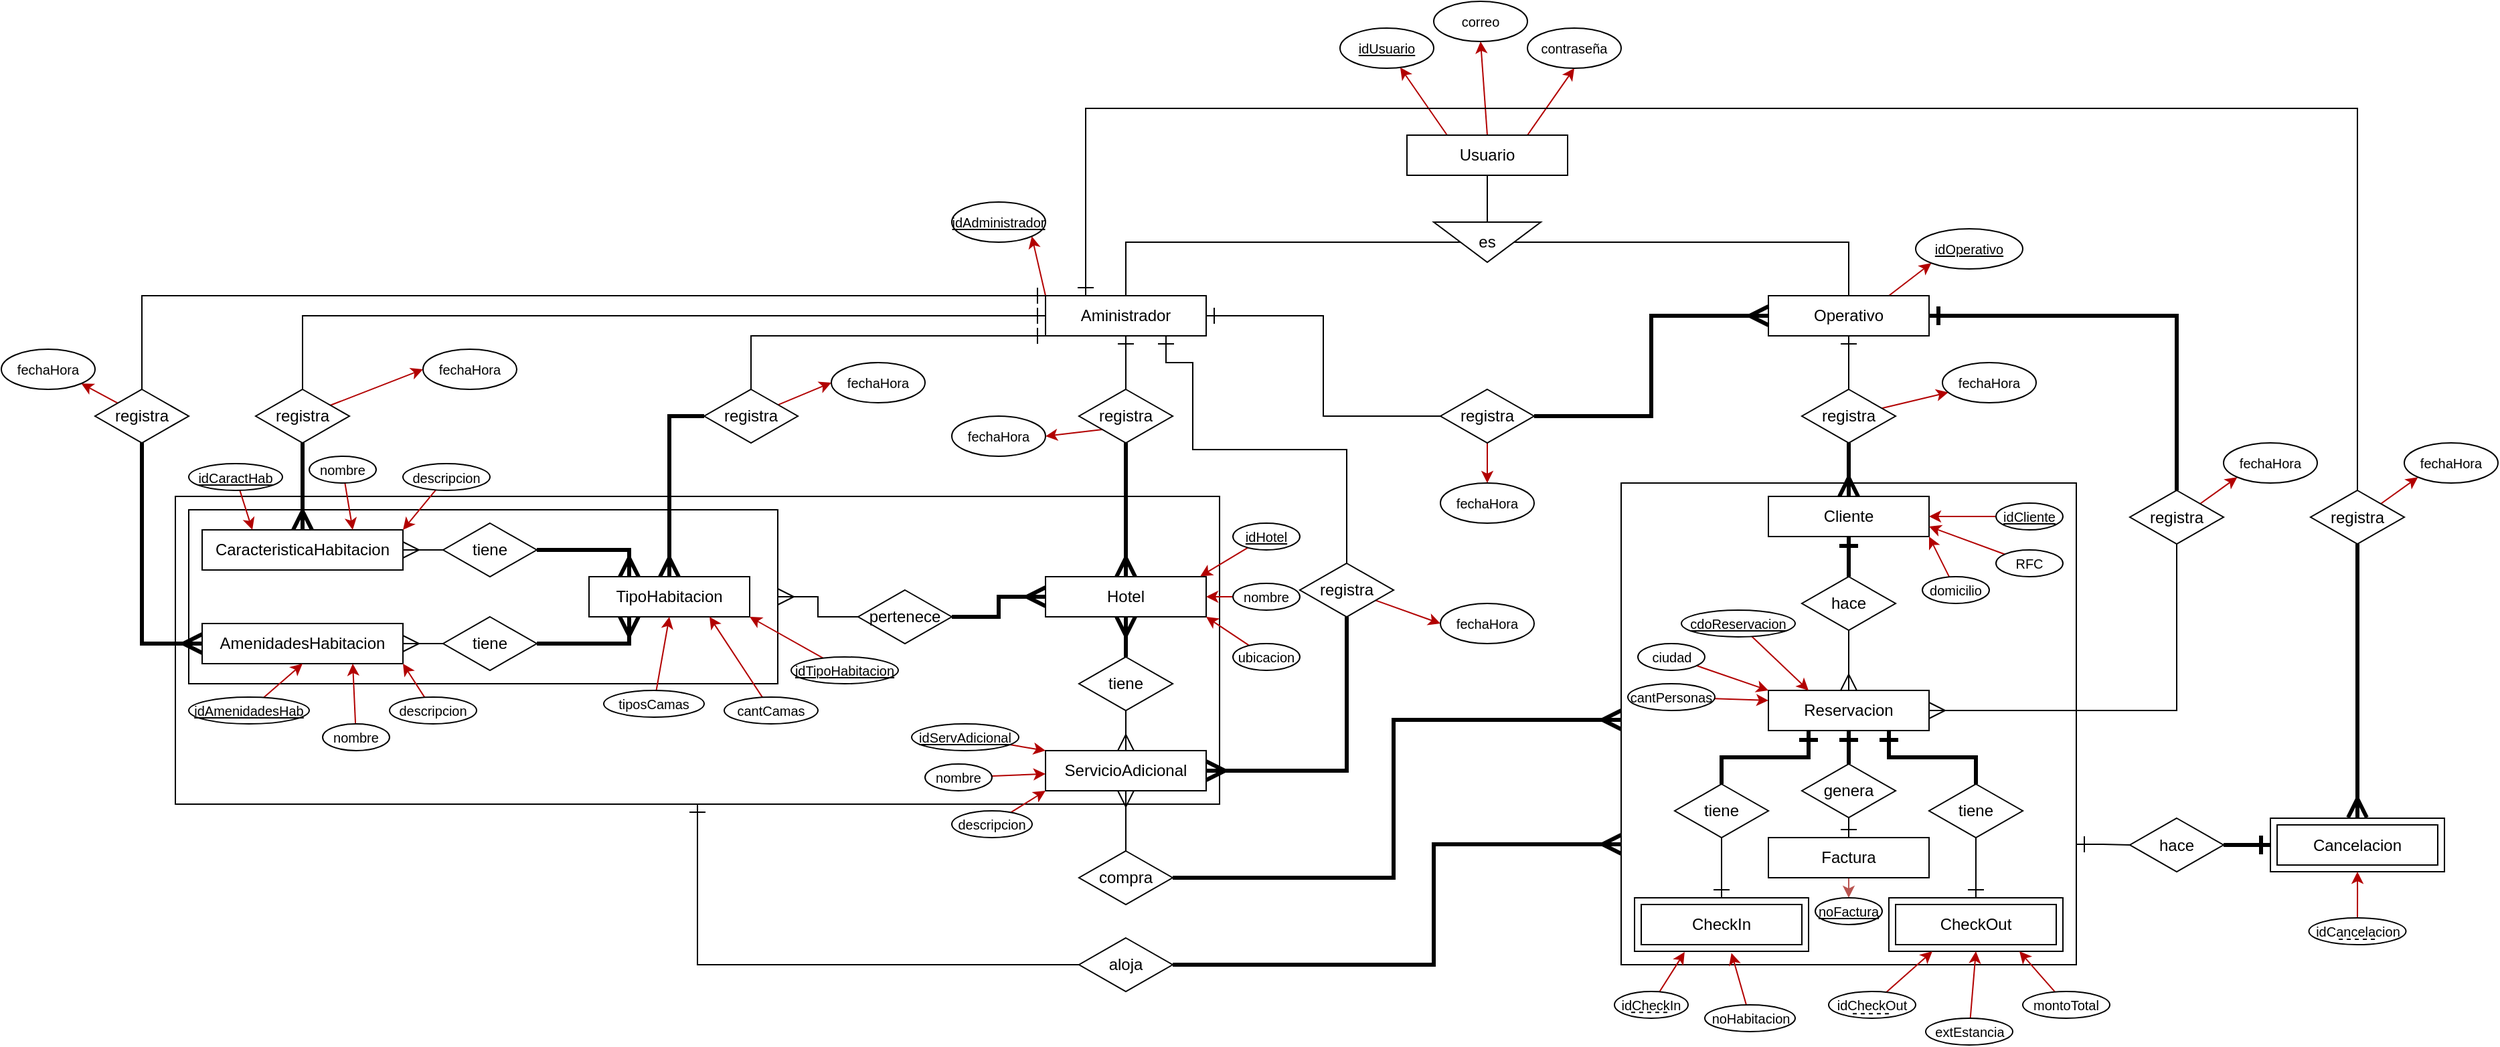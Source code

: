 <mxfile version="21.0.7" type="device"><diagram name="Page-1" id="7EyNzlKDzQ4Pm5Q4giGa"><mxGraphModel dx="1688" dy="1159" grid="1" gridSize="10" guides="1" tooltips="1" connect="1" arrows="1" fold="1" page="1" pageScale="1" pageWidth="850" pageHeight="1100" math="0" shadow="0"><root><mxCell id="0"/><mxCell id="1" parent="0"/><mxCell id="uYYVjlH--wAROzaGxMRd-83" value="" style="rounded=0;whiteSpace=wrap;html=1;fillColor=none;" parent="1" vertex="1"><mxGeometry x="470" y="730" width="340" height="360" as="geometry"/></mxCell><mxCell id="uYYVjlH--wAROzaGxMRd-68" value="" style="rounded=0;whiteSpace=wrap;html=1;fillColor=none;" parent="1" vertex="1"><mxGeometry x="-610" y="740" width="780" height="230" as="geometry"/></mxCell><mxCell id="uYYVjlH--wAROzaGxMRd-127" value="" style="rounded=0;whiteSpace=wrap;html=1;fillColor=none;" parent="1" vertex="1"><mxGeometry x="-600" y="750" width="440" height="130" as="geometry"/></mxCell><mxCell id="uYYVjlH--wAROzaGxMRd-112" style="edgeStyle=orthogonalEdgeStyle;rounded=0;orthogonalLoop=1;jettySize=auto;html=1;entryX=1;entryY=0.5;entryDx=0;entryDy=0;exitX=0;exitY=0.75;exitDx=0;exitDy=0;endSize=10;startSize=10;endArrow=none;endFill=0;startArrow=ERmany;startFill=0;strokeWidth=3;" parent="1" source="uYYVjlH--wAROzaGxMRd-83" target="uYYVjlH--wAROzaGxMRd-111" edge="1"><mxGeometry relative="1" as="geometry"><Array as="points"><mxPoint x="330" y="1000"/><mxPoint x="330" y="1090"/></Array></mxGeometry></mxCell><mxCell id="uYYVjlH--wAROzaGxMRd-115" style="edgeStyle=orthogonalEdgeStyle;rounded=0;orthogonalLoop=1;jettySize=auto;html=1;entryX=1;entryY=0.5;entryDx=0;entryDy=0;endSize=10;startSize=10;endArrow=none;endFill=0;startArrow=ERmany;startFill=0;strokeWidth=3;" parent="1" source="uYYVjlH--wAROzaGxMRd-83" target="uYYVjlH--wAROzaGxMRd-114" edge="1"><mxGeometry relative="1" as="geometry"><Array as="points"><mxPoint x="300" y="907"/><mxPoint x="300" y="1025"/></Array></mxGeometry></mxCell><mxCell id="uYYVjlH--wAROzaGxMRd-119" style="edgeStyle=orthogonalEdgeStyle;rounded=0;orthogonalLoop=1;jettySize=auto;html=1;exitX=1;exitY=0.75;exitDx=0;exitDy=0;entryX=0;entryY=0.5;entryDx=0;entryDy=0;endArrow=none;endFill=0;startArrow=ERone;startFill=0;endSize=10;startSize=10;" parent="1" source="uYYVjlH--wAROzaGxMRd-83" target="uYYVjlH--wAROzaGxMRd-120" edge="1"><mxGeometry relative="1" as="geometry"><mxPoint x="840" y="1000.765" as="targetPoint"/></mxGeometry></mxCell><mxCell id="uYYVjlH--wAROzaGxMRd-5" value="" style="edgeStyle=orthogonalEdgeStyle;rounded=0;orthogonalLoop=1;jettySize=auto;html=1;endArrow=none;endFill=0;" parent="1" source="uYYVjlH--wAROzaGxMRd-1" target="uYYVjlH--wAROzaGxMRd-2" edge="1"><mxGeometry relative="1" as="geometry"/></mxCell><mxCell id="qAQf24ZKZ8ZSs8_2Orxg-42" style="rounded=0;orthogonalLoop=1;jettySize=auto;html=1;exitX=0.25;exitY=0;exitDx=0;exitDy=0;fillColor=#e51400;strokeColor=#B20000;" parent="1" source="uYYVjlH--wAROzaGxMRd-1" target="qAQf24ZKZ8ZSs8_2Orxg-39" edge="1"><mxGeometry relative="1" as="geometry"/></mxCell><mxCell id="qAQf24ZKZ8ZSs8_2Orxg-43" style="rounded=0;orthogonalLoop=1;jettySize=auto;html=1;exitX=0.5;exitY=0;exitDx=0;exitDy=0;entryX=0.5;entryY=1;entryDx=0;entryDy=0;fillColor=#e51400;strokeColor=#B20000;" parent="1" source="uYYVjlH--wAROzaGxMRd-1" target="qAQf24ZKZ8ZSs8_2Orxg-40" edge="1"><mxGeometry relative="1" as="geometry"/></mxCell><mxCell id="qAQf24ZKZ8ZSs8_2Orxg-44" style="rounded=0;orthogonalLoop=1;jettySize=auto;html=1;exitX=0.75;exitY=0;exitDx=0;exitDy=0;entryX=0.5;entryY=1;entryDx=0;entryDy=0;fillColor=#e51400;strokeColor=#B20000;" parent="1" source="uYYVjlH--wAROzaGxMRd-1" target="qAQf24ZKZ8ZSs8_2Orxg-41" edge="1"><mxGeometry relative="1" as="geometry"/></mxCell><mxCell id="uYYVjlH--wAROzaGxMRd-1" value="Usuario" style="rounded=0;whiteSpace=wrap;html=1;" parent="1" vertex="1"><mxGeometry x="310" y="470" width="120" height="30" as="geometry"/></mxCell><mxCell id="uYYVjlH--wAROzaGxMRd-6" style="edgeStyle=orthogonalEdgeStyle;rounded=0;orthogonalLoop=1;jettySize=auto;html=1;endArrow=none;endFill=0;startArrow=none;startFill=0;endSize=16;startSize=16;" parent="1" source="uYYVjlH--wAROzaGxMRd-2" target="uYYVjlH--wAROzaGxMRd-3" edge="1"><mxGeometry relative="1" as="geometry"/></mxCell><mxCell id="uYYVjlH--wAROzaGxMRd-7" style="edgeStyle=orthogonalEdgeStyle;rounded=0;orthogonalLoop=1;jettySize=auto;html=1;entryX=0.5;entryY=0;entryDx=0;entryDy=0;endArrow=none;endFill=0;" parent="1" source="uYYVjlH--wAROzaGxMRd-2" target="uYYVjlH--wAROzaGxMRd-4" edge="1"><mxGeometry relative="1" as="geometry"/></mxCell><mxCell id="uYYVjlH--wAROzaGxMRd-2" value="es" style="triangle;whiteSpace=wrap;html=1;rotation=90;horizontal=0;" parent="1" vertex="1"><mxGeometry x="355" y="510" width="30" height="80" as="geometry"/></mxCell><mxCell id="uYYVjlH--wAROzaGxMRd-77" style="edgeStyle=orthogonalEdgeStyle;rounded=0;orthogonalLoop=1;jettySize=auto;html=1;endArrow=none;endFill=0;startArrow=ERone;startFill=0;endSize=10;startSize=10;" parent="1" source="uYYVjlH--wAROzaGxMRd-3" target="uYYVjlH--wAROzaGxMRd-8" edge="1"><mxGeometry relative="1" as="geometry"/></mxCell><mxCell id="uYYVjlH--wAROzaGxMRd-79" style="edgeStyle=orthogonalEdgeStyle;rounded=0;orthogonalLoop=1;jettySize=auto;html=1;entryX=0.5;entryY=0;entryDx=0;entryDy=0;exitX=0;exitY=1;exitDx=0;exitDy=0;endArrow=none;endFill=0;startArrow=ERone;startFill=0;endSize=10;startSize=10;" parent="1" source="uYYVjlH--wAROzaGxMRd-3" target="uYYVjlH--wAROzaGxMRd-18" edge="1"><mxGeometry relative="1" as="geometry"><Array as="points"><mxPoint x="-180" y="620"/></Array></mxGeometry></mxCell><mxCell id="uYYVjlH--wAROzaGxMRd-84" style="edgeStyle=orthogonalEdgeStyle;rounded=0;orthogonalLoop=1;jettySize=auto;html=1;entryX=0;entryY=0.5;entryDx=0;entryDy=0;startArrow=ERone;startFill=0;endArrow=none;endFill=0;endSize=10;startSize=10;" parent="1" source="uYYVjlH--wAROzaGxMRd-3" target="uYYVjlH--wAROzaGxMRd-19" edge="1"><mxGeometry relative="1" as="geometry"/></mxCell><mxCell id="uYYVjlH--wAROzaGxMRd-102" style="edgeStyle=orthogonalEdgeStyle;rounded=0;orthogonalLoop=1;jettySize=auto;html=1;exitX=0;exitY=0.5;exitDx=0;exitDy=0;entryX=0.5;entryY=0;entryDx=0;entryDy=0;endArrow=none;endFill=0;startArrow=ERone;startFill=0;endSize=10;startSize=10;" parent="1" source="uYYVjlH--wAROzaGxMRd-3" target="uYYVjlH--wAROzaGxMRd-101" edge="1"><mxGeometry relative="1" as="geometry"><Array as="points"><mxPoint x="-515" y="605"/></Array></mxGeometry></mxCell><mxCell id="uYYVjlH--wAROzaGxMRd-105" style="edgeStyle=orthogonalEdgeStyle;rounded=0;orthogonalLoop=1;jettySize=auto;html=1;exitX=0;exitY=0;exitDx=0;exitDy=0;entryX=0.5;entryY=0;entryDx=0;entryDy=0;endArrow=none;endFill=0;startArrow=ERone;startFill=0;endSize=10;startSize=10;" parent="1" source="uYYVjlH--wAROzaGxMRd-3" target="uYYVjlH--wAROzaGxMRd-104" edge="1"><mxGeometry relative="1" as="geometry"><Array as="points"><mxPoint x="-635" y="590"/></Array></mxGeometry></mxCell><mxCell id="uYYVjlH--wAROzaGxMRd-108" style="edgeStyle=orthogonalEdgeStyle;rounded=0;orthogonalLoop=1;jettySize=auto;html=1;exitX=0.75;exitY=1;exitDx=0;exitDy=0;entryX=0.5;entryY=0;entryDx=0;entryDy=0;startArrow=ERone;startFill=0;endSize=10;startSize=10;endArrow=none;endFill=0;" parent="1" source="uYYVjlH--wAROzaGxMRd-3" target="uYYVjlH--wAROzaGxMRd-107" edge="1"><mxGeometry relative="1" as="geometry"><Array as="points"><mxPoint x="130" y="640"/><mxPoint x="150" y="640"/><mxPoint x="150" y="705"/><mxPoint x="265" y="705"/></Array></mxGeometry></mxCell><mxCell id="uYYVjlH--wAROzaGxMRd-125" style="edgeStyle=orthogonalEdgeStyle;rounded=0;orthogonalLoop=1;jettySize=auto;html=1;exitX=0.25;exitY=0;exitDx=0;exitDy=0;entryX=0.5;entryY=0;entryDx=0;entryDy=0;endArrow=none;endFill=0;startArrow=ERone;startFill=0;endSize=10;startSize=10;" parent="1" source="uYYVjlH--wAROzaGxMRd-3" target="uYYVjlH--wAROzaGxMRd-124" edge="1"><mxGeometry relative="1" as="geometry"><Array as="points"><mxPoint x="70" y="450"/><mxPoint x="1020" y="450"/></Array></mxGeometry></mxCell><mxCell id="qAQf24ZKZ8ZSs8_2Orxg-47" style="rounded=0;orthogonalLoop=1;jettySize=auto;html=1;exitX=0;exitY=0;exitDx=0;exitDy=0;entryX=1;entryY=1;entryDx=0;entryDy=0;fillColor=#e51400;strokeColor=#B20000;" parent="1" source="uYYVjlH--wAROzaGxMRd-3" target="qAQf24ZKZ8ZSs8_2Orxg-46" edge="1"><mxGeometry relative="1" as="geometry"/></mxCell><mxCell id="uYYVjlH--wAROzaGxMRd-3" value="Aministrador" style="rounded=0;whiteSpace=wrap;html=1;" parent="1" vertex="1"><mxGeometry x="40" y="590" width="120" height="30" as="geometry"/></mxCell><mxCell id="uYYVjlH--wAROzaGxMRd-86" value="" style="edgeStyle=orthogonalEdgeStyle;rounded=0;orthogonalLoop=1;jettySize=auto;html=1;startArrow=ERone;startFill=0;endArrow=none;endFill=0;endSize=10;startSize=10;" parent="1" source="uYYVjlH--wAROzaGxMRd-4" target="uYYVjlH--wAROzaGxMRd-21" edge="1"><mxGeometry relative="1" as="geometry"/></mxCell><mxCell id="qAQf24ZKZ8ZSs8_2Orxg-6" style="edgeStyle=orthogonalEdgeStyle;rounded=0;orthogonalLoop=1;jettySize=auto;html=1;entryX=0.5;entryY=0;entryDx=0;entryDy=0;startArrow=ERone;startFill=0;endArrow=none;endFill=0;endSize=10;startSize=10;strokeWidth=3;" parent="1" source="uYYVjlH--wAROzaGxMRd-4" target="uYYVjlH--wAROzaGxMRd-25" edge="1"><mxGeometry relative="1" as="geometry"/></mxCell><mxCell id="qAQf24ZKZ8ZSs8_2Orxg-49" style="rounded=0;orthogonalLoop=1;jettySize=auto;html=1;exitX=0.75;exitY=0;exitDx=0;exitDy=0;entryX=0;entryY=1;entryDx=0;entryDy=0;fillColor=#e51400;strokeColor=#B20000;" parent="1" source="uYYVjlH--wAROzaGxMRd-4" target="qAQf24ZKZ8ZSs8_2Orxg-48" edge="1"><mxGeometry relative="1" as="geometry"/></mxCell><mxCell id="uYYVjlH--wAROzaGxMRd-4" value="Operativo" style="rounded=0;whiteSpace=wrap;html=1;" parent="1" vertex="1"><mxGeometry x="580" y="590" width="120" height="30" as="geometry"/></mxCell><mxCell id="uYYVjlH--wAROzaGxMRd-81" style="edgeStyle=orthogonalEdgeStyle;rounded=0;orthogonalLoop=1;jettySize=auto;html=1;endSize=10;startSize=10;endArrow=ERmany;endFill=0;strokeWidth=3;" parent="1" source="uYYVjlH--wAROzaGxMRd-8" target="uYYVjlH--wAROzaGxMRd-9" edge="1"><mxGeometry relative="1" as="geometry"/></mxCell><mxCell id="qAQf24ZKZ8ZSs8_2Orxg-22" style="rounded=0;orthogonalLoop=1;jettySize=auto;html=1;exitX=0;exitY=1;exitDx=0;exitDy=0;entryX=1;entryY=0.5;entryDx=0;entryDy=0;fillColor=#e51400;strokeColor=#B20000;" parent="1" source="uYYVjlH--wAROzaGxMRd-8" target="qAQf24ZKZ8ZSs8_2Orxg-20" edge="1"><mxGeometry relative="1" as="geometry"/></mxCell><mxCell id="uYYVjlH--wAROzaGxMRd-8" value="registra" style="rhombus;whiteSpace=wrap;html=1;" parent="1" vertex="1"><mxGeometry x="65" y="660" width="70" height="40" as="geometry"/></mxCell><mxCell id="uYYVjlH--wAROzaGxMRd-69" value="" style="edgeStyle=orthogonalEdgeStyle;rounded=0;orthogonalLoop=1;jettySize=auto;html=1;endArrow=none;endFill=0;endSize=10;startSize=10;startArrow=ERmany;startFill=0;strokeWidth=3;" parent="1" source="uYYVjlH--wAROzaGxMRd-9" target="uYYVjlH--wAROzaGxMRd-11" edge="1"><mxGeometry relative="1" as="geometry"/></mxCell><mxCell id="uYYVjlH--wAROzaGxMRd-71" value="" style="edgeStyle=orthogonalEdgeStyle;rounded=0;orthogonalLoop=1;jettySize=auto;html=1;endArrow=none;endFill=0;endSize=10;startSize=10;startArrow=ERmany;startFill=0;strokeWidth=3;" parent="1" source="uYYVjlH--wAROzaGxMRd-9" target="uYYVjlH--wAROzaGxMRd-16" edge="1"><mxGeometry relative="1" as="geometry"/></mxCell><mxCell id="uYYVjlH--wAROzaGxMRd-9" value="Hotel" style="rounded=0;whiteSpace=wrap;html=1;" parent="1" vertex="1"><mxGeometry x="40" y="800" width="120" height="30" as="geometry"/></mxCell><mxCell id="uYYVjlH--wAROzaGxMRd-10" value="ServicioAdicional" style="rounded=0;whiteSpace=wrap;html=1;" parent="1" vertex="1"><mxGeometry x="40" y="930" width="120" height="30" as="geometry"/></mxCell><mxCell id="uYYVjlH--wAROzaGxMRd-70" value="" style="edgeStyle=orthogonalEdgeStyle;rounded=0;orthogonalLoop=1;jettySize=auto;html=1;endArrow=ERmany;endFill=0;endSize=10;startSize=10;" parent="1" source="uYYVjlH--wAROzaGxMRd-11" target="uYYVjlH--wAROzaGxMRd-10" edge="1"><mxGeometry relative="1" as="geometry"/></mxCell><mxCell id="uYYVjlH--wAROzaGxMRd-11" value="tiene" style="rhombus;whiteSpace=wrap;html=1;" parent="1" vertex="1"><mxGeometry x="65" y="860" width="70" height="40" as="geometry"/></mxCell><mxCell id="uYYVjlH--wAROzaGxMRd-73" value="" style="edgeStyle=orthogonalEdgeStyle;rounded=0;orthogonalLoop=1;jettySize=auto;html=1;endSize=10;startSize=10;endArrow=none;endFill=0;startArrow=ERmany;startFill=0;strokeWidth=3;exitX=0.25;exitY=0;exitDx=0;exitDy=0;" parent="1" source="uYYVjlH--wAROzaGxMRd-13" target="uYYVjlH--wAROzaGxMRd-17" edge="1"><mxGeometry relative="1" as="geometry"/></mxCell><mxCell id="uYYVjlH--wAROzaGxMRd-13" value="TipoHabitacion" style="rounded=0;whiteSpace=wrap;html=1;" parent="1" vertex="1"><mxGeometry x="-301" y="800" width="120" height="30" as="geometry"/></mxCell><mxCell id="uYYVjlH--wAROzaGxMRd-14" value="AmenidadesHabitacion" style="rounded=0;whiteSpace=wrap;html=1;" parent="1" vertex="1"><mxGeometry x="-590" y="835" width="150" height="30" as="geometry"/></mxCell><mxCell id="uYYVjlH--wAROzaGxMRd-15" value="CaracteristicaHabitacion" style="rounded=0;whiteSpace=wrap;html=1;" parent="1" vertex="1"><mxGeometry x="-590" y="765" width="150" height="30" as="geometry"/></mxCell><mxCell id="uYYVjlH--wAROzaGxMRd-72" value="" style="edgeStyle=orthogonalEdgeStyle;rounded=0;orthogonalLoop=1;jettySize=auto;html=1;endArrow=ERmany;endFill=0;endSize=10;startSize=10;" parent="1" source="uYYVjlH--wAROzaGxMRd-16" target="uYYVjlH--wAROzaGxMRd-127" edge="1"><mxGeometry relative="1" as="geometry"/></mxCell><mxCell id="uYYVjlH--wAROzaGxMRd-16" value="pertenece" style="rhombus;whiteSpace=wrap;html=1;" parent="1" vertex="1"><mxGeometry x="-100" y="810" width="70" height="40" as="geometry"/></mxCell><mxCell id="uYYVjlH--wAROzaGxMRd-74" style="edgeStyle=orthogonalEdgeStyle;rounded=0;orthogonalLoop=1;jettySize=auto;html=1;entryX=1;entryY=0.5;entryDx=0;entryDy=0;endSize=10;startSize=10;endArrow=ERmany;endFill=0;exitX=0.5;exitY=0;exitDx=0;exitDy=0;" parent="1" source="uYYVjlH--wAROzaGxMRd-17" target="uYYVjlH--wAROzaGxMRd-15" edge="1"><mxGeometry relative="1" as="geometry"><Array as="points"><mxPoint x="-375" y="780"/></Array></mxGeometry></mxCell><mxCell id="uYYVjlH--wAROzaGxMRd-75" style="edgeStyle=orthogonalEdgeStyle;rounded=0;orthogonalLoop=1;jettySize=auto;html=1;entryX=1;entryY=0.5;entryDx=0;entryDy=0;endSize=10;startSize=10;endArrow=ERmany;endFill=0;exitX=0;exitY=0.5;exitDx=0;exitDy=0;" parent="1" source="qAQf24ZKZ8ZSs8_2Orxg-36" target="uYYVjlH--wAROzaGxMRd-14" edge="1"><mxGeometry relative="1" as="geometry"><Array as="points"><mxPoint x="-410" y="850"/><mxPoint x="-410" y="850"/></Array></mxGeometry></mxCell><mxCell id="uYYVjlH--wAROzaGxMRd-17" value="tiene" style="rhombus;whiteSpace=wrap;html=1;" parent="1" vertex="1"><mxGeometry x="-410" y="760" width="70" height="40" as="geometry"/></mxCell><mxCell id="uYYVjlH--wAROzaGxMRd-82" style="edgeStyle=orthogonalEdgeStyle;rounded=0;orthogonalLoop=1;jettySize=auto;html=1;entryX=0.5;entryY=0;entryDx=0;entryDy=0;exitX=0;exitY=0.5;exitDx=0;exitDy=0;endSize=10;startSize=10;endArrow=ERmany;endFill=0;strokeWidth=3;" parent="1" source="uYYVjlH--wAROzaGxMRd-18" target="uYYVjlH--wAROzaGxMRd-13" edge="1"><mxGeometry relative="1" as="geometry"/></mxCell><mxCell id="qAQf24ZKZ8ZSs8_2Orxg-18" style="rounded=0;orthogonalLoop=1;jettySize=auto;html=1;fillColor=#e51400;strokeColor=#B20000;entryX=0;entryY=0.5;entryDx=0;entryDy=0;" parent="1" source="uYYVjlH--wAROzaGxMRd-18" target="qAQf24ZKZ8ZSs8_2Orxg-19" edge="1"><mxGeometry relative="1" as="geometry"><mxPoint x="-110" y="680" as="targetPoint"/></mxGeometry></mxCell><mxCell id="uYYVjlH--wAROzaGxMRd-18" value="registra" style="rhombus;whiteSpace=wrap;html=1;" parent="1" vertex="1"><mxGeometry x="-215" y="660" width="70" height="40" as="geometry"/></mxCell><mxCell id="uYYVjlH--wAROzaGxMRd-85" style="edgeStyle=orthogonalEdgeStyle;rounded=0;orthogonalLoop=1;jettySize=auto;html=1;entryX=0;entryY=0.5;entryDx=0;entryDy=0;endArrow=ERmany;endFill=0;endSize=10;startSize=10;strokeWidth=3;" parent="1" source="uYYVjlH--wAROzaGxMRd-19" target="uYYVjlH--wAROzaGxMRd-4" edge="1"><mxGeometry relative="1" as="geometry"/></mxCell><mxCell id="qAQf24ZKZ8ZSs8_2Orxg-25" value="" style="edgeStyle=orthogonalEdgeStyle;rounded=0;orthogonalLoop=1;jettySize=auto;html=1;fillColor=#e51400;strokeColor=#B20000;" parent="1" source="uYYVjlH--wAROzaGxMRd-19" target="qAQf24ZKZ8ZSs8_2Orxg-23" edge="1"><mxGeometry relative="1" as="geometry"/></mxCell><mxCell id="uYYVjlH--wAROzaGxMRd-19" value="registra" style="rhombus;whiteSpace=wrap;html=1;" parent="1" vertex="1"><mxGeometry x="335" y="660" width="70" height="40" as="geometry"/></mxCell><mxCell id="uYYVjlH--wAROzaGxMRd-88" style="edgeStyle=orthogonalEdgeStyle;rounded=0;orthogonalLoop=1;jettySize=auto;html=1;endArrow=ERmany;endFill=0;endSize=10;startSize=10;strokeWidth=3;" parent="1" source="uYYVjlH--wAROzaGxMRd-21" target="uYYVjlH--wAROzaGxMRd-22" edge="1"><mxGeometry relative="1" as="geometry"/></mxCell><mxCell id="qAQf24ZKZ8ZSs8_2Orxg-29" value="" style="rounded=0;orthogonalLoop=1;jettySize=auto;html=1;fillColor=#e51400;strokeColor=#B20000;" parent="1" source="uYYVjlH--wAROzaGxMRd-21" target="qAQf24ZKZ8ZSs8_2Orxg-28" edge="1"><mxGeometry relative="1" as="geometry"/></mxCell><mxCell id="uYYVjlH--wAROzaGxMRd-21" value="registra" style="rhombus;whiteSpace=wrap;html=1;" parent="1" vertex="1"><mxGeometry x="605" y="660" width="70" height="40" as="geometry"/></mxCell><mxCell id="uYYVjlH--wAROzaGxMRd-90" style="edgeStyle=orthogonalEdgeStyle;rounded=0;orthogonalLoop=1;jettySize=auto;html=1;entryX=0.5;entryY=0;entryDx=0;entryDy=0;startArrow=ERone;startFill=0;endArrow=none;endFill=0;endSize=10;startSize=10;strokeWidth=3;" parent="1" source="uYYVjlH--wAROzaGxMRd-22" target="uYYVjlH--wAROzaGxMRd-24" edge="1"><mxGeometry relative="1" as="geometry"/></mxCell><mxCell id="uYYVjlH--wAROzaGxMRd-22" value="Cliente" style="rounded=0;whiteSpace=wrap;html=1;" parent="1" vertex="1"><mxGeometry x="580" y="740" width="120" height="30" as="geometry"/></mxCell><mxCell id="uYYVjlH--wAROzaGxMRd-94" style="edgeStyle=orthogonalEdgeStyle;rounded=0;orthogonalLoop=1;jettySize=auto;html=1;entryX=0.5;entryY=0;entryDx=0;entryDy=0;endArrow=none;endFill=0;startArrow=ERone;startFill=0;endSize=10;startSize=10;exitX=0.25;exitY=1;exitDx=0;exitDy=0;strokeWidth=3;" parent="1" source="uYYVjlH--wAROzaGxMRd-23" target="uYYVjlH--wAROzaGxMRd-26" edge="1"><mxGeometry relative="1" as="geometry"/></mxCell><mxCell id="uYYVjlH--wAROzaGxMRd-95" style="edgeStyle=orthogonalEdgeStyle;rounded=0;orthogonalLoop=1;jettySize=auto;html=1;exitX=0.75;exitY=1;exitDx=0;exitDy=0;entryX=0.5;entryY=0;entryDx=0;entryDy=0;endArrow=none;endFill=0;startArrow=ERone;startFill=0;endSize=10;startSize=10;strokeWidth=3;" parent="1" source="uYYVjlH--wAROzaGxMRd-23" target="uYYVjlH--wAROzaGxMRd-27" edge="1"><mxGeometry relative="1" as="geometry"/></mxCell><mxCell id="WzPfHTHRGiU13-ld5KiK-5" style="edgeStyle=orthogonalEdgeStyle;rounded=0;orthogonalLoop=1;jettySize=auto;html=1;endArrow=none;endFill=0;startArrow=ERone;startFill=0;endSize=10;startSize=10;strokeWidth=3;" edge="1" parent="1" source="uYYVjlH--wAROzaGxMRd-23" target="WzPfHTHRGiU13-ld5KiK-1"><mxGeometry relative="1" as="geometry"/></mxCell><mxCell id="uYYVjlH--wAROzaGxMRd-23" value="Reservacion" style="rounded=0;whiteSpace=wrap;html=1;" parent="1" vertex="1"><mxGeometry x="580" y="885" width="120" height="30" as="geometry"/></mxCell><mxCell id="uYYVjlH--wAROzaGxMRd-91" style="edgeStyle=orthogonalEdgeStyle;rounded=0;orthogonalLoop=1;jettySize=auto;html=1;entryX=0.5;entryY=0;entryDx=0;entryDy=0;endArrow=ERmany;endFill=0;endSize=10;startSize=10;" parent="1" source="uYYVjlH--wAROzaGxMRd-24" target="uYYVjlH--wAROzaGxMRd-23" edge="1"><mxGeometry relative="1" as="geometry"/></mxCell><mxCell id="uYYVjlH--wAROzaGxMRd-24" value="hace" style="rhombus;whiteSpace=wrap;html=1;" parent="1" vertex="1"><mxGeometry x="605" y="800" width="70" height="40" as="geometry"/></mxCell><mxCell id="uYYVjlH--wAROzaGxMRd-93" style="edgeStyle=orthogonalEdgeStyle;rounded=0;orthogonalLoop=1;jettySize=auto;html=1;entryX=1;entryY=0.5;entryDx=0;entryDy=0;exitX=0.5;exitY=1;exitDx=0;exitDy=0;endArrow=ERmany;endFill=0;endSize=10;startSize=10;" parent="1" source="uYYVjlH--wAROzaGxMRd-25" target="uYYVjlH--wAROzaGxMRd-23" edge="1"><mxGeometry relative="1" as="geometry"/></mxCell><mxCell id="qAQf24ZKZ8ZSs8_2Orxg-33" style="rounded=0;orthogonalLoop=1;jettySize=auto;html=1;exitX=1;exitY=0;exitDx=0;exitDy=0;entryX=0;entryY=1;entryDx=0;entryDy=0;fillColor=#e51400;strokeColor=#B20000;" parent="1" source="uYYVjlH--wAROzaGxMRd-25" target="qAQf24ZKZ8ZSs8_2Orxg-30" edge="1"><mxGeometry relative="1" as="geometry"/></mxCell><mxCell id="uYYVjlH--wAROzaGxMRd-25" value="registra" style="rhombus;whiteSpace=wrap;html=1;" parent="1" vertex="1"><mxGeometry x="850" y="735.5" width="70" height="40" as="geometry"/></mxCell><mxCell id="uYYVjlH--wAROzaGxMRd-96" value="" style="edgeStyle=orthogonalEdgeStyle;rounded=0;orthogonalLoop=1;jettySize=auto;html=1;entryX=0.5;entryY=0;entryDx=0;entryDy=0;endArrow=ERone;endFill=0;endSize=10;startSize=10;" parent="1" source="uYYVjlH--wAROzaGxMRd-26" target="qAQf24ZKZ8ZSs8_2Orxg-1" edge="1"><mxGeometry relative="1" as="geometry"/></mxCell><mxCell id="uYYVjlH--wAROzaGxMRd-26" value="tiene" style="rhombus;whiteSpace=wrap;html=1;" parent="1" vertex="1"><mxGeometry x="510" y="955" width="70" height="40" as="geometry"/></mxCell><mxCell id="uYYVjlH--wAROzaGxMRd-97" value="" style="edgeStyle=orthogonalEdgeStyle;rounded=0;orthogonalLoop=1;jettySize=auto;html=1;entryX=0.5;entryY=0;entryDx=0;entryDy=0;endArrow=ERone;endFill=0;endSize=10;startSize=10;" parent="1" source="uYYVjlH--wAROzaGxMRd-27" target="qAQf24ZKZ8ZSs8_2Orxg-2" edge="1"><mxGeometry relative="1" as="geometry"/></mxCell><mxCell id="uYYVjlH--wAROzaGxMRd-27" value="tiene" style="rhombus;whiteSpace=wrap;html=1;" parent="1" vertex="1"><mxGeometry x="700" y="955" width="70" height="40" as="geometry"/></mxCell><mxCell id="uYYVjlH--wAROzaGxMRd-28" value="CheckIn" style="rounded=0;whiteSpace=wrap;html=1;" parent="1" vertex="1"><mxGeometry x="485" y="1045" width="120" height="30" as="geometry"/></mxCell><mxCell id="uYYVjlH--wAROzaGxMRd-29" value="CheckOut" style="rounded=0;whiteSpace=wrap;html=1;" parent="1" vertex="1"><mxGeometry x="675" y="1045" width="120" height="30" as="geometry"/></mxCell><mxCell id="uYYVjlH--wAROzaGxMRd-103" value="" style="edgeStyle=orthogonalEdgeStyle;rounded=0;orthogonalLoop=1;jettySize=auto;html=1;endSize=10;startSize=10;endArrow=ERmany;endFill=0;strokeWidth=3;" parent="1" source="uYYVjlH--wAROzaGxMRd-101" target="uYYVjlH--wAROzaGxMRd-15" edge="1"><mxGeometry relative="1" as="geometry"/></mxCell><mxCell id="qAQf24ZKZ8ZSs8_2Orxg-17" style="rounded=0;orthogonalLoop=1;jettySize=auto;html=1;entryX=0;entryY=0.5;entryDx=0;entryDy=0;fillColor=#e51400;strokeColor=#B20000;" parent="1" source="uYYVjlH--wAROzaGxMRd-101" target="qAQf24ZKZ8ZSs8_2Orxg-13" edge="1"><mxGeometry relative="1" as="geometry"><mxPoint x="-430" y="650" as="targetPoint"/></mxGeometry></mxCell><mxCell id="uYYVjlH--wAROzaGxMRd-101" value="registra" style="rhombus;whiteSpace=wrap;html=1;" parent="1" vertex="1"><mxGeometry x="-550" y="660" width="70" height="40" as="geometry"/></mxCell><mxCell id="uYYVjlH--wAROzaGxMRd-106" style="edgeStyle=orthogonalEdgeStyle;rounded=0;orthogonalLoop=1;jettySize=auto;html=1;entryX=0;entryY=0.5;entryDx=0;entryDy=0;exitX=0.5;exitY=1;exitDx=0;exitDy=0;endSize=10;startSize=10;endArrow=ERmany;endFill=0;strokeWidth=3;" parent="1" source="uYYVjlH--wAROzaGxMRd-104" target="uYYVjlH--wAROzaGxMRd-14" edge="1"><mxGeometry relative="1" as="geometry"/></mxCell><mxCell id="qAQf24ZKZ8ZSs8_2Orxg-10" style="rounded=0;orthogonalLoop=1;jettySize=auto;html=1;entryX=1;entryY=1;entryDx=0;entryDy=0;fillColor=#e51400;strokeColor=#B20000;" parent="1" source="uYYVjlH--wAROzaGxMRd-104" target="qAQf24ZKZ8ZSs8_2Orxg-9" edge="1"><mxGeometry relative="1" as="geometry"/></mxCell><mxCell id="uYYVjlH--wAROzaGxMRd-104" value="registra" style="rhombus;whiteSpace=wrap;html=1;" parent="1" vertex="1"><mxGeometry x="-670" y="660" width="70" height="40" as="geometry"/></mxCell><mxCell id="uYYVjlH--wAROzaGxMRd-109" style="edgeStyle=orthogonalEdgeStyle;rounded=0;orthogonalLoop=1;jettySize=auto;html=1;exitX=0.5;exitY=1;exitDx=0;exitDy=0;entryX=1;entryY=0.5;entryDx=0;entryDy=0;endArrow=ERmany;endFill=0;endSize=10;startSize=10;strokeWidth=3;" parent="1" source="uYYVjlH--wAROzaGxMRd-107" target="uYYVjlH--wAROzaGxMRd-10" edge="1"><mxGeometry relative="1" as="geometry"/></mxCell><mxCell id="qAQf24ZKZ8ZSs8_2Orxg-27" style="rounded=0;orthogonalLoop=1;jettySize=auto;html=1;entryX=0;entryY=0.5;entryDx=0;entryDy=0;fillColor=#e51400;strokeColor=#B20000;" parent="1" source="uYYVjlH--wAROzaGxMRd-107" target="qAQf24ZKZ8ZSs8_2Orxg-26" edge="1"><mxGeometry relative="1" as="geometry"/></mxCell><mxCell id="uYYVjlH--wAROzaGxMRd-107" value="registra" style="rhombus;whiteSpace=wrap;html=1;" parent="1" vertex="1"><mxGeometry x="230" y="790" width="70" height="40" as="geometry"/></mxCell><mxCell id="uYYVjlH--wAROzaGxMRd-113" style="edgeStyle=orthogonalEdgeStyle;rounded=0;orthogonalLoop=1;jettySize=auto;html=1;entryX=0.5;entryY=1;entryDx=0;entryDy=0;exitX=0;exitY=0.5;exitDx=0;exitDy=0;endSize=10;startSize=10;endArrow=ERone;endFill=0;" parent="1" source="uYYVjlH--wAROzaGxMRd-111" target="uYYVjlH--wAROzaGxMRd-68" edge="1"><mxGeometry relative="1" as="geometry"/></mxCell><mxCell id="uYYVjlH--wAROzaGxMRd-111" value="aloja" style="rhombus;whiteSpace=wrap;html=1;" parent="1" vertex="1"><mxGeometry x="65" y="1070" width="70" height="40" as="geometry"/></mxCell><mxCell id="uYYVjlH--wAROzaGxMRd-116" style="edgeStyle=orthogonalEdgeStyle;rounded=0;orthogonalLoop=1;jettySize=auto;html=1;entryX=0.5;entryY=1;entryDx=0;entryDy=0;endSize=10;startSize=10;endArrow=ERmany;endFill=0;" parent="1" source="uYYVjlH--wAROzaGxMRd-114" target="uYYVjlH--wAROzaGxMRd-10" edge="1"><mxGeometry relative="1" as="geometry"/></mxCell><mxCell id="uYYVjlH--wAROzaGxMRd-114" value="compra" style="rhombus;whiteSpace=wrap;html=1;" parent="1" vertex="1"><mxGeometry x="65" y="1005" width="70" height="40" as="geometry"/></mxCell><mxCell id="uYYVjlH--wAROzaGxMRd-123" value="" style="edgeStyle=orthogonalEdgeStyle;rounded=0;orthogonalLoop=1;jettySize=auto;html=1;entryX=0;entryY=0.5;entryDx=0;entryDy=0;endArrow=ERone;endFill=0;endSize=10;startSize=10;strokeWidth=3;" parent="1" source="uYYVjlH--wAROzaGxMRd-120" target="qAQf24ZKZ8ZSs8_2Orxg-3" edge="1"><mxGeometry relative="1" as="geometry"/></mxCell><mxCell id="uYYVjlH--wAROzaGxMRd-120" value="hace" style="rhombus;whiteSpace=wrap;html=1;" parent="1" vertex="1"><mxGeometry x="850" y="980.5" width="70" height="40" as="geometry"/></mxCell><mxCell id="uYYVjlH--wAROzaGxMRd-121" value="Cancelacion" style="rounded=0;whiteSpace=wrap;html=1;" parent="1" vertex="1"><mxGeometry x="960" y="985.5" width="120" height="30" as="geometry"/></mxCell><mxCell id="uYYVjlH--wAROzaGxMRd-126" style="edgeStyle=orthogonalEdgeStyle;rounded=0;orthogonalLoop=1;jettySize=auto;html=1;endArrow=ERmany;endFill=0;endSize=10;startSize=10;strokeWidth=3;" parent="1" source="uYYVjlH--wAROzaGxMRd-124" edge="1"><mxGeometry relative="1" as="geometry"><mxPoint x="1020" y="980" as="targetPoint"/></mxGeometry></mxCell><mxCell id="qAQf24ZKZ8ZSs8_2Orxg-32" style="rounded=0;orthogonalLoop=1;jettySize=auto;html=1;exitX=1;exitY=0;exitDx=0;exitDy=0;entryX=0;entryY=1;entryDx=0;entryDy=0;fillColor=#e51400;strokeColor=#B20000;" parent="1" source="uYYVjlH--wAROzaGxMRd-124" target="qAQf24ZKZ8ZSs8_2Orxg-31" edge="1"><mxGeometry relative="1" as="geometry"/></mxCell><mxCell id="uYYVjlH--wAROzaGxMRd-124" value="registra" style="rhombus;whiteSpace=wrap;html=1;" parent="1" vertex="1"><mxGeometry x="985" y="735.5" width="70" height="40" as="geometry"/></mxCell><mxCell id="qAQf24ZKZ8ZSs8_2Orxg-1" value="" style="rounded=0;whiteSpace=wrap;html=1;fillColor=none;" parent="1" vertex="1"><mxGeometry x="480" y="1040" width="130" height="40" as="geometry"/></mxCell><mxCell id="qAQf24ZKZ8ZSs8_2Orxg-2" value="" style="rounded=0;whiteSpace=wrap;html=1;fillColor=none;" parent="1" vertex="1"><mxGeometry x="670" y="1040" width="130" height="40" as="geometry"/></mxCell><mxCell id="qAQf24ZKZ8ZSs8_2Orxg-3" value="" style="rounded=0;whiteSpace=wrap;html=1;fillColor=none;" parent="1" vertex="1"><mxGeometry x="955" y="980.5" width="130" height="40" as="geometry"/></mxCell><mxCell id="qAQf24ZKZ8ZSs8_2Orxg-9" value="fechaHora" style="ellipse;whiteSpace=wrap;html=1;fontSize=10;" parent="1" vertex="1"><mxGeometry x="-740" y="630" width="70" height="30" as="geometry"/></mxCell><mxCell id="qAQf24ZKZ8ZSs8_2Orxg-13" value="fechaHora" style="ellipse;whiteSpace=wrap;html=1;fontSize=10;" parent="1" vertex="1"><mxGeometry x="-425" y="630" width="70" height="30" as="geometry"/></mxCell><mxCell id="qAQf24ZKZ8ZSs8_2Orxg-19" value="fechaHora" style="ellipse;whiteSpace=wrap;html=1;fontSize=10;" parent="1" vertex="1"><mxGeometry x="-120" y="640" width="70" height="30" as="geometry"/></mxCell><mxCell id="qAQf24ZKZ8ZSs8_2Orxg-20" value="fechaHora" style="ellipse;whiteSpace=wrap;html=1;fontSize=10;" parent="1" vertex="1"><mxGeometry x="-30" y="680" width="70" height="30" as="geometry"/></mxCell><mxCell id="qAQf24ZKZ8ZSs8_2Orxg-23" value="fechaHora" style="ellipse;whiteSpace=wrap;html=1;fontSize=10;" parent="1" vertex="1"><mxGeometry x="335" y="730" width="70" height="30" as="geometry"/></mxCell><mxCell id="qAQf24ZKZ8ZSs8_2Orxg-26" value="fechaHora" style="ellipse;whiteSpace=wrap;html=1;fontSize=10;" parent="1" vertex="1"><mxGeometry x="335" y="820" width="70" height="30" as="geometry"/></mxCell><mxCell id="qAQf24ZKZ8ZSs8_2Orxg-28" value="fechaHora" style="ellipse;whiteSpace=wrap;html=1;fontSize=10;" parent="1" vertex="1"><mxGeometry x="710" y="640" width="70" height="30" as="geometry"/></mxCell><mxCell id="qAQf24ZKZ8ZSs8_2Orxg-30" value="fechaHora" style="ellipse;whiteSpace=wrap;html=1;fontSize=10;" parent="1" vertex="1"><mxGeometry x="920" y="700" width="70" height="30" as="geometry"/></mxCell><mxCell id="qAQf24ZKZ8ZSs8_2Orxg-31" value="fechaHora" style="ellipse;whiteSpace=wrap;html=1;fontSize=10;" parent="1" vertex="1"><mxGeometry x="1055" y="700" width="70" height="30" as="geometry"/></mxCell><mxCell id="qAQf24ZKZ8ZSs8_2Orxg-37" style="edgeStyle=orthogonalEdgeStyle;rounded=0;orthogonalLoop=1;jettySize=auto;html=1;entryX=0.25;entryY=1;entryDx=0;entryDy=0;endArrow=ERmany;endFill=0;endSize=10;startSize=10;strokeWidth=3;" parent="1" source="qAQf24ZKZ8ZSs8_2Orxg-36" target="uYYVjlH--wAROzaGxMRd-13" edge="1"><mxGeometry relative="1" as="geometry"/></mxCell><mxCell id="qAQf24ZKZ8ZSs8_2Orxg-36" value="tiene" style="rhombus;whiteSpace=wrap;html=1;" parent="1" vertex="1"><mxGeometry x="-410" y="830" width="70" height="40" as="geometry"/></mxCell><mxCell id="qAQf24ZKZ8ZSs8_2Orxg-39" value="idUsuario" style="ellipse;whiteSpace=wrap;html=1;fontSize=10;fontStyle=4" parent="1" vertex="1"><mxGeometry x="260" y="390" width="70" height="30" as="geometry"/></mxCell><mxCell id="qAQf24ZKZ8ZSs8_2Orxg-40" value="correo" style="ellipse;whiteSpace=wrap;html=1;fontSize=10;" parent="1" vertex="1"><mxGeometry x="330" y="370" width="70" height="30" as="geometry"/></mxCell><mxCell id="qAQf24ZKZ8ZSs8_2Orxg-41" value="contraseña" style="ellipse;whiteSpace=wrap;html=1;fontSize=10;" parent="1" vertex="1"><mxGeometry x="400" y="390" width="70" height="30" as="geometry"/></mxCell><mxCell id="qAQf24ZKZ8ZSs8_2Orxg-46" value="idAdministrador" style="ellipse;whiteSpace=wrap;html=1;fontSize=10;fontStyle=4" parent="1" vertex="1"><mxGeometry x="-30" y="520" width="70" height="30" as="geometry"/></mxCell><mxCell id="qAQf24ZKZ8ZSs8_2Orxg-48" value="idOperativo" style="ellipse;whiteSpace=wrap;html=1;fontSize=10;fontStyle=4" parent="1" vertex="1"><mxGeometry x="690" y="540" width="80" height="30" as="geometry"/></mxCell><mxCell id="qAQf24ZKZ8ZSs8_2Orxg-53" style="rounded=0;orthogonalLoop=1;jettySize=auto;html=1;entryX=0.963;entryY=-0.01;entryDx=0;entryDy=0;entryPerimeter=0;fillColor=#e51400;strokeColor=#B20000;" parent="1" source="qAQf24ZKZ8ZSs8_2Orxg-50" target="uYYVjlH--wAROzaGxMRd-9" edge="1"><mxGeometry relative="1" as="geometry"/></mxCell><mxCell id="qAQf24ZKZ8ZSs8_2Orxg-50" value="idHotel" style="ellipse;whiteSpace=wrap;html=1;fontSize=10;fontStyle=4" parent="1" vertex="1"><mxGeometry x="180" y="760" width="50" height="20" as="geometry"/></mxCell><mxCell id="qAQf24ZKZ8ZSs8_2Orxg-54" style="rounded=0;orthogonalLoop=1;jettySize=auto;html=1;fillColor=#e51400;strokeColor=#B20000;" parent="1" source="qAQf24ZKZ8ZSs8_2Orxg-51" target="uYYVjlH--wAROzaGxMRd-9" edge="1"><mxGeometry relative="1" as="geometry"/></mxCell><mxCell id="qAQf24ZKZ8ZSs8_2Orxg-51" value="nombre" style="ellipse;whiteSpace=wrap;html=1;fontSize=10;" parent="1" vertex="1"><mxGeometry x="180" y="805" width="50" height="20" as="geometry"/></mxCell><mxCell id="qAQf24ZKZ8ZSs8_2Orxg-55" style="rounded=0;orthogonalLoop=1;jettySize=auto;html=1;entryX=1;entryY=1;entryDx=0;entryDy=0;fillColor=#e51400;strokeColor=#B20000;" parent="1" source="qAQf24ZKZ8ZSs8_2Orxg-52" target="uYYVjlH--wAROzaGxMRd-9" edge="1"><mxGeometry relative="1" as="geometry"/></mxCell><mxCell id="qAQf24ZKZ8ZSs8_2Orxg-52" value="ubicacion" style="ellipse;whiteSpace=wrap;html=1;fontSize=10;" parent="1" vertex="1"><mxGeometry x="180" y="850" width="50" height="20" as="geometry"/></mxCell><mxCell id="qAQf24ZKZ8ZSs8_2Orxg-60" style="rounded=0;orthogonalLoop=1;jettySize=auto;html=1;entryX=0;entryY=0;entryDx=0;entryDy=0;fillColor=#e51400;strokeColor=#B20000;" parent="1" source="qAQf24ZKZ8ZSs8_2Orxg-56" target="uYYVjlH--wAROzaGxMRd-10" edge="1"><mxGeometry relative="1" as="geometry"/></mxCell><mxCell id="qAQf24ZKZ8ZSs8_2Orxg-56" value="idServAdicional" style="ellipse;whiteSpace=wrap;html=1;fontSize=10;fontStyle=4" parent="1" vertex="1"><mxGeometry x="-60" y="910" width="80" height="20" as="geometry"/></mxCell><mxCell id="qAQf24ZKZ8ZSs8_2Orxg-61" value="" style="rounded=0;orthogonalLoop=1;jettySize=auto;html=1;fillColor=#e51400;strokeColor=#B20000;" parent="1" source="qAQf24ZKZ8ZSs8_2Orxg-57" target="uYYVjlH--wAROzaGxMRd-10" edge="1"><mxGeometry relative="1" as="geometry"/></mxCell><mxCell id="qAQf24ZKZ8ZSs8_2Orxg-57" value="nombre" style="ellipse;whiteSpace=wrap;html=1;fontSize=10;" parent="1" vertex="1"><mxGeometry x="-50" y="940" width="50" height="20" as="geometry"/></mxCell><mxCell id="qAQf24ZKZ8ZSs8_2Orxg-62" style="rounded=0;orthogonalLoop=1;jettySize=auto;html=1;entryX=0;entryY=1;entryDx=0;entryDy=0;fillColor=#e51400;strokeColor=#B20000;" parent="1" source="qAQf24ZKZ8ZSs8_2Orxg-58" target="uYYVjlH--wAROzaGxMRd-10" edge="1"><mxGeometry relative="1" as="geometry"/></mxCell><mxCell id="qAQf24ZKZ8ZSs8_2Orxg-58" value="descripcion" style="ellipse;whiteSpace=wrap;html=1;fontSize=10;" parent="1" vertex="1"><mxGeometry x="-30" y="975" width="60" height="20" as="geometry"/></mxCell><mxCell id="qAQf24ZKZ8ZSs8_2Orxg-69" style="rounded=0;orthogonalLoop=1;jettySize=auto;html=1;entryX=1;entryY=1;entryDx=0;entryDy=0;fillColor=#e51400;strokeColor=#B20000;" parent="1" source="qAQf24ZKZ8ZSs8_2Orxg-63" target="uYYVjlH--wAROzaGxMRd-13" edge="1"><mxGeometry relative="1" as="geometry"/></mxCell><mxCell id="qAQf24ZKZ8ZSs8_2Orxg-63" value="idTipoHabitacion" style="ellipse;whiteSpace=wrap;html=1;fontSize=10;fontStyle=4" parent="1" vertex="1"><mxGeometry x="-150" y="860" width="80" height="20" as="geometry"/></mxCell><mxCell id="qAQf24ZKZ8ZSs8_2Orxg-68" style="rounded=0;orthogonalLoop=1;jettySize=auto;html=1;entryX=0.75;entryY=1;entryDx=0;entryDy=0;fillColor=#e51400;strokeColor=#B20000;" parent="1" source="qAQf24ZKZ8ZSs8_2Orxg-64" target="uYYVjlH--wAROzaGxMRd-13" edge="1"><mxGeometry relative="1" as="geometry"/></mxCell><mxCell id="qAQf24ZKZ8ZSs8_2Orxg-64" value="cantCamas" style="ellipse;whiteSpace=wrap;html=1;fontSize=10;" parent="1" vertex="1"><mxGeometry x="-200" y="890" width="70" height="20" as="geometry"/></mxCell><mxCell id="qAQf24ZKZ8ZSs8_2Orxg-67" style="rounded=0;orthogonalLoop=1;jettySize=auto;html=1;entryX=0.5;entryY=1;entryDx=0;entryDy=0;fillColor=#e51400;strokeColor=#B20000;" parent="1" source="qAQf24ZKZ8ZSs8_2Orxg-66" target="uYYVjlH--wAROzaGxMRd-13" edge="1"><mxGeometry relative="1" as="geometry"/></mxCell><mxCell id="qAQf24ZKZ8ZSs8_2Orxg-66" value="tiposCamas" style="ellipse;whiteSpace=wrap;html=1;fontSize=10;" parent="1" vertex="1"><mxGeometry x="-290" y="885" width="75" height="20" as="geometry"/></mxCell><mxCell id="qAQf24ZKZ8ZSs8_2Orxg-73" style="rounded=0;orthogonalLoop=1;jettySize=auto;html=1;entryX=0.5;entryY=1;entryDx=0;entryDy=0;fillColor=#e51400;strokeColor=#B20000;" parent="1" source="qAQf24ZKZ8ZSs8_2Orxg-70" target="uYYVjlH--wAROzaGxMRd-14" edge="1"><mxGeometry relative="1" as="geometry"/></mxCell><mxCell id="qAQf24ZKZ8ZSs8_2Orxg-70" value="idAmenidadesHab" style="ellipse;whiteSpace=wrap;html=1;fontSize=10;fontStyle=4" parent="1" vertex="1"><mxGeometry x="-600" y="890" width="90" height="20" as="geometry"/></mxCell><mxCell id="qAQf24ZKZ8ZSs8_2Orxg-74" style="rounded=0;orthogonalLoop=1;jettySize=auto;html=1;entryX=0.75;entryY=1;entryDx=0;entryDy=0;fillColor=#e51400;strokeColor=#B20000;" parent="1" source="qAQf24ZKZ8ZSs8_2Orxg-71" target="uYYVjlH--wAROzaGxMRd-14" edge="1"><mxGeometry relative="1" as="geometry"/></mxCell><mxCell id="qAQf24ZKZ8ZSs8_2Orxg-71" value="nombre" style="ellipse;whiteSpace=wrap;html=1;fontSize=10;" parent="1" vertex="1"><mxGeometry x="-500" y="910" width="50" height="20" as="geometry"/></mxCell><mxCell id="qAQf24ZKZ8ZSs8_2Orxg-75" style="rounded=0;orthogonalLoop=1;jettySize=auto;html=1;entryX=1;entryY=1;entryDx=0;entryDy=0;fillColor=#e51400;strokeColor=#B20000;" parent="1" source="qAQf24ZKZ8ZSs8_2Orxg-72" target="uYYVjlH--wAROzaGxMRd-14" edge="1"><mxGeometry relative="1" as="geometry"/></mxCell><mxCell id="qAQf24ZKZ8ZSs8_2Orxg-72" value="descripcion" style="ellipse;whiteSpace=wrap;html=1;fontSize=10;" parent="1" vertex="1"><mxGeometry x="-450" y="890" width="65" height="20" as="geometry"/></mxCell><mxCell id="qAQf24ZKZ8ZSs8_2Orxg-79" style="rounded=0;orthogonalLoop=1;jettySize=auto;html=1;entryX=0.25;entryY=0;entryDx=0;entryDy=0;fillColor=#e51400;strokeColor=#B20000;" parent="1" source="qAQf24ZKZ8ZSs8_2Orxg-76" target="uYYVjlH--wAROzaGxMRd-15" edge="1"><mxGeometry relative="1" as="geometry"/></mxCell><mxCell id="qAQf24ZKZ8ZSs8_2Orxg-76" value="idCaractHab" style="ellipse;whiteSpace=wrap;html=1;fontSize=10;fontStyle=4" parent="1" vertex="1"><mxGeometry x="-600" y="715.5" width="70" height="20" as="geometry"/></mxCell><mxCell id="qAQf24ZKZ8ZSs8_2Orxg-80" style="rounded=0;orthogonalLoop=1;jettySize=auto;html=1;entryX=0.75;entryY=0;entryDx=0;entryDy=0;fillColor=#e51400;strokeColor=#B20000;" parent="1" source="qAQf24ZKZ8ZSs8_2Orxg-77" target="uYYVjlH--wAROzaGxMRd-15" edge="1"><mxGeometry relative="1" as="geometry"/></mxCell><mxCell id="qAQf24ZKZ8ZSs8_2Orxg-77" value="nombre" style="ellipse;whiteSpace=wrap;html=1;fontSize=10;" parent="1" vertex="1"><mxGeometry x="-510" y="710" width="50" height="20" as="geometry"/></mxCell><mxCell id="qAQf24ZKZ8ZSs8_2Orxg-81" style="rounded=0;orthogonalLoop=1;jettySize=auto;html=1;entryX=1;entryY=0;entryDx=0;entryDy=0;fillColor=#e51400;strokeColor=#B20000;" parent="1" source="qAQf24ZKZ8ZSs8_2Orxg-78" target="uYYVjlH--wAROzaGxMRd-15" edge="1"><mxGeometry relative="1" as="geometry"/></mxCell><mxCell id="qAQf24ZKZ8ZSs8_2Orxg-78" value="descripcion" style="ellipse;whiteSpace=wrap;html=1;fontSize=10;" parent="1" vertex="1"><mxGeometry x="-440" y="715.5" width="65" height="20" as="geometry"/></mxCell><mxCell id="qAQf24ZKZ8ZSs8_2Orxg-86" style="rounded=0;orthogonalLoop=1;jettySize=auto;html=1;entryX=1;entryY=0.5;entryDx=0;entryDy=0;fillColor=#e51400;strokeColor=#B20000;" parent="1" source="qAQf24ZKZ8ZSs8_2Orxg-82" target="uYYVjlH--wAROzaGxMRd-22" edge="1"><mxGeometry relative="1" as="geometry"/></mxCell><mxCell id="qAQf24ZKZ8ZSs8_2Orxg-82" value="idCliente" style="ellipse;whiteSpace=wrap;html=1;fontSize=10;fontStyle=4" parent="1" vertex="1"><mxGeometry x="750" y="745" width="50" height="20" as="geometry"/></mxCell><mxCell id="qAQf24ZKZ8ZSs8_2Orxg-87" style="rounded=0;orthogonalLoop=1;jettySize=auto;html=1;entryX=1;entryY=0.75;entryDx=0;entryDy=0;fillColor=#e51400;strokeColor=#B20000;" parent="1" source="qAQf24ZKZ8ZSs8_2Orxg-83" target="uYYVjlH--wAROzaGxMRd-22" edge="1"><mxGeometry relative="1" as="geometry"/></mxCell><mxCell id="qAQf24ZKZ8ZSs8_2Orxg-83" value="RFC" style="ellipse;whiteSpace=wrap;html=1;fontSize=10;" parent="1" vertex="1"><mxGeometry x="750" y="780" width="50" height="20" as="geometry"/></mxCell><mxCell id="qAQf24ZKZ8ZSs8_2Orxg-88" style="rounded=0;orthogonalLoop=1;jettySize=auto;html=1;entryX=1;entryY=1;entryDx=0;entryDy=0;fillColor=#e51400;strokeColor=#B20000;" parent="1" source="qAQf24ZKZ8ZSs8_2Orxg-84" target="uYYVjlH--wAROzaGxMRd-22" edge="1"><mxGeometry relative="1" as="geometry"/></mxCell><mxCell id="qAQf24ZKZ8ZSs8_2Orxg-84" value="domicilio" style="ellipse;whiteSpace=wrap;html=1;fontSize=10;" parent="1" vertex="1"><mxGeometry x="695" y="800" width="50" height="20" as="geometry"/></mxCell><mxCell id="qAQf24ZKZ8ZSs8_2Orxg-94" style="rounded=0;orthogonalLoop=1;jettySize=auto;html=1;entryX=0.25;entryY=0;entryDx=0;entryDy=0;fillColor=#e51400;strokeColor=#B20000;" parent="1" source="qAQf24ZKZ8ZSs8_2Orxg-90" target="uYYVjlH--wAROzaGxMRd-23" edge="1"><mxGeometry relative="1" as="geometry"/></mxCell><mxCell id="qAQf24ZKZ8ZSs8_2Orxg-90" value="cdoReservacion" style="ellipse;whiteSpace=wrap;html=1;fontSize=10;fontStyle=4" parent="1" vertex="1"><mxGeometry x="515" y="825" width="85" height="20" as="geometry"/></mxCell><mxCell id="qAQf24ZKZ8ZSs8_2Orxg-95" style="rounded=0;orthogonalLoop=1;jettySize=auto;html=1;entryX=0;entryY=0;entryDx=0;entryDy=0;fillColor=#e51400;strokeColor=#B20000;" parent="1" source="qAQf24ZKZ8ZSs8_2Orxg-91" target="uYYVjlH--wAROzaGxMRd-23" edge="1"><mxGeometry relative="1" as="geometry"/></mxCell><mxCell id="qAQf24ZKZ8ZSs8_2Orxg-91" value="ciudad" style="ellipse;whiteSpace=wrap;html=1;fontSize=10;" parent="1" vertex="1"><mxGeometry x="482.5" y="850" width="50" height="20" as="geometry"/></mxCell><mxCell id="qAQf24ZKZ8ZSs8_2Orxg-96" style="rounded=0;orthogonalLoop=1;jettySize=auto;html=1;entryX=0;entryY=0.25;entryDx=0;entryDy=0;fillColor=#e51400;strokeColor=#B20000;" parent="1" source="qAQf24ZKZ8ZSs8_2Orxg-92" target="uYYVjlH--wAROzaGxMRd-23" edge="1"><mxGeometry relative="1" as="geometry"/></mxCell><mxCell id="qAQf24ZKZ8ZSs8_2Orxg-92" value="cantPersonas" style="ellipse;whiteSpace=wrap;html=1;fontSize=10;" parent="1" vertex="1"><mxGeometry x="475" y="880" width="65" height="20" as="geometry"/></mxCell><mxCell id="qAQf24ZKZ8ZSs8_2Orxg-99" value="" style="edgeStyle=orthogonalEdgeStyle;rounded=0;orthogonalLoop=1;jettySize=auto;html=1;fillColor=#e51400;strokeColor=#B20000;" parent="1" source="qAQf24ZKZ8ZSs8_2Orxg-97" target="qAQf24ZKZ8ZSs8_2Orxg-3" edge="1"><mxGeometry relative="1" as="geometry"/></mxCell><mxCell id="qAQf24ZKZ8ZSs8_2Orxg-97" value="idCancelacion" style="ellipse;whiteSpace=wrap;html=1;fontSize=10;fontStyle=0" parent="1" vertex="1"><mxGeometry x="983.75" y="1055" width="72.5" height="20" as="geometry"/></mxCell><mxCell id="qAQf24ZKZ8ZSs8_2Orxg-105" style="rounded=0;orthogonalLoop=1;jettySize=auto;html=1;entryX=0.288;entryY=1.014;entryDx=0;entryDy=0;entryPerimeter=0;fillColor=#e51400;strokeColor=#B20000;" parent="1" source="qAQf24ZKZ8ZSs8_2Orxg-100" target="qAQf24ZKZ8ZSs8_2Orxg-1" edge="1"><mxGeometry relative="1" as="geometry"/></mxCell><mxCell id="qAQf24ZKZ8ZSs8_2Orxg-100" value="idCheckIn" style="ellipse;whiteSpace=wrap;html=1;fontSize=10;fontStyle=0" parent="1" vertex="1"><mxGeometry x="465" y="1110" width="55" height="20" as="geometry"/></mxCell><mxCell id="qAQf24ZKZ8ZSs8_2Orxg-106" style="rounded=0;orthogonalLoop=1;jettySize=auto;html=1;entryX=0.557;entryY=1.032;entryDx=0;entryDy=0;entryPerimeter=0;fillColor=#e51400;strokeColor=#B20000;" parent="1" source="qAQf24ZKZ8ZSs8_2Orxg-101" target="qAQf24ZKZ8ZSs8_2Orxg-1" edge="1"><mxGeometry relative="1" as="geometry"/></mxCell><mxCell id="qAQf24ZKZ8ZSs8_2Orxg-101" value="noHabitacion" style="ellipse;whiteSpace=wrap;html=1;fontSize=10;" parent="1" vertex="1"><mxGeometry x="532.5" y="1120" width="67.5" height="20" as="geometry"/></mxCell><mxCell id="qAQf24ZKZ8ZSs8_2Orxg-107" style="rounded=0;orthogonalLoop=1;jettySize=auto;html=1;entryX=0.25;entryY=1;entryDx=0;entryDy=0;fillColor=#e51400;strokeColor=#B20000;" parent="1" source="qAQf24ZKZ8ZSs8_2Orxg-102" target="qAQf24ZKZ8ZSs8_2Orxg-2" edge="1"><mxGeometry relative="1" as="geometry"/></mxCell><mxCell id="qAQf24ZKZ8ZSs8_2Orxg-102" value="idCheckOut" style="ellipse;whiteSpace=wrap;html=1;fontSize=10;fontStyle=0" parent="1" vertex="1"><mxGeometry x="625" y="1110" width="65" height="20" as="geometry"/></mxCell><mxCell id="qAQf24ZKZ8ZSs8_2Orxg-108" style="rounded=0;orthogonalLoop=1;jettySize=auto;html=1;entryX=0.5;entryY=1;entryDx=0;entryDy=0;fillColor=#e51400;strokeColor=#B20000;" parent="1" source="qAQf24ZKZ8ZSs8_2Orxg-103" target="qAQf24ZKZ8ZSs8_2Orxg-2" edge="1"><mxGeometry relative="1" as="geometry"/></mxCell><mxCell id="qAQf24ZKZ8ZSs8_2Orxg-103" value="extEstancia" style="ellipse;whiteSpace=wrap;html=1;fontSize=10;" parent="1" vertex="1"><mxGeometry x="697.5" y="1130" width="65" height="20" as="geometry"/></mxCell><mxCell id="qAQf24ZKZ8ZSs8_2Orxg-109" style="rounded=0;orthogonalLoop=1;jettySize=auto;html=1;entryX=0.75;entryY=1;entryDx=0;entryDy=0;fillColor=#e51400;strokeColor=#B20000;" parent="1" source="qAQf24ZKZ8ZSs8_2Orxg-104" target="qAQf24ZKZ8ZSs8_2Orxg-2" edge="1"><mxGeometry relative="1" as="geometry"/></mxCell><mxCell id="qAQf24ZKZ8ZSs8_2Orxg-104" value="montoTotal" style="ellipse;whiteSpace=wrap;html=1;fontSize=10;" parent="1" vertex="1"><mxGeometry x="770" y="1110" width="65" height="20" as="geometry"/></mxCell><mxCell id="qAQf24ZKZ8ZSs8_2Orxg-110" value="" style="endArrow=none;html=1;rounded=0;dashed=1;" parent="1" edge="1"><mxGeometry width="50" height="50" relative="1" as="geometry"><mxPoint x="477.5" y="1125.67" as="sourcePoint"/><mxPoint x="507.5" y="1125.67" as="targetPoint"/></mxGeometry></mxCell><mxCell id="qAQf24ZKZ8ZSs8_2Orxg-111" value="" style="endArrow=none;html=1;rounded=0;dashed=1;" parent="1" edge="1"><mxGeometry width="50" height="50" relative="1" as="geometry"><mxPoint x="643" y="1126.67" as="sourcePoint"/><mxPoint x="673" y="1126.67" as="targetPoint"/></mxGeometry></mxCell><mxCell id="qAQf24ZKZ8ZSs8_2Orxg-112" value="" style="endArrow=none;html=1;rounded=0;dashed=1;" parent="1" edge="1"><mxGeometry width="50" height="50" relative="1" as="geometry"><mxPoint x="1006" y="1071" as="sourcePoint"/><mxPoint x="1036" y="1071" as="targetPoint"/></mxGeometry></mxCell><mxCell id="WzPfHTHRGiU13-ld5KiK-6" style="edgeStyle=orthogonalEdgeStyle;rounded=0;orthogonalLoop=1;jettySize=auto;html=1;exitX=0.5;exitY=1;exitDx=0;exitDy=0;entryX=0.5;entryY=0;entryDx=0;entryDy=0;endArrow=ERone;endFill=0;endSize=10;startSize=10;" edge="1" parent="1" source="WzPfHTHRGiU13-ld5KiK-1" target="WzPfHTHRGiU13-ld5KiK-3"><mxGeometry relative="1" as="geometry"/></mxCell><mxCell id="WzPfHTHRGiU13-ld5KiK-1" value="genera" style="rhombus;whiteSpace=wrap;html=1;" vertex="1" parent="1"><mxGeometry x="605" y="940" width="70" height="40" as="geometry"/></mxCell><mxCell id="WzPfHTHRGiU13-ld5KiK-8" style="rounded=0;orthogonalLoop=1;jettySize=auto;html=1;exitX=0.5;exitY=1;exitDx=0;exitDy=0;entryX=0.5;entryY=0;entryDx=0;entryDy=0;fillColor=#f8cecc;strokeColor=#b85450;" edge="1" parent="1" source="WzPfHTHRGiU13-ld5KiK-3" target="WzPfHTHRGiU13-ld5KiK-7"><mxGeometry relative="1" as="geometry"/></mxCell><mxCell id="WzPfHTHRGiU13-ld5KiK-3" value="Factura" style="rounded=0;whiteSpace=wrap;html=1;" vertex="1" parent="1"><mxGeometry x="580" y="995" width="120" height="30" as="geometry"/></mxCell><mxCell id="WzPfHTHRGiU13-ld5KiK-7" value="noFactura" style="ellipse;whiteSpace=wrap;html=1;fontSize=10;fontStyle=4" vertex="1" parent="1"><mxGeometry x="615" y="1040" width="50" height="20" as="geometry"/></mxCell></root></mxGraphModel></diagram></mxfile>